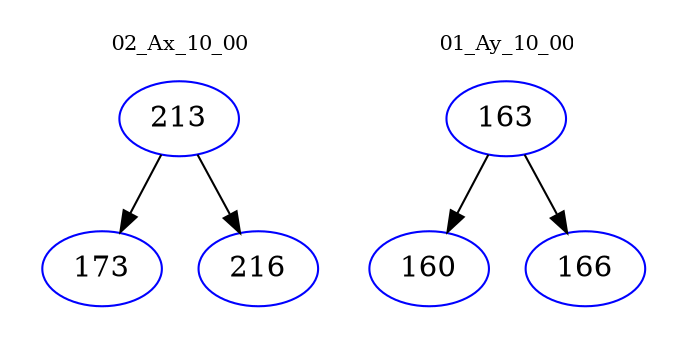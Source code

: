 digraph{
subgraph cluster_0 {
color = white
label = "02_Ax_10_00";
fontsize=10;
T0_213 [label="213", color="blue"]
T0_213 -> T0_173 [color="black"]
T0_173 [label="173", color="blue"]
T0_213 -> T0_216 [color="black"]
T0_216 [label="216", color="blue"]
}
subgraph cluster_1 {
color = white
label = "01_Ay_10_00";
fontsize=10;
T1_163 [label="163", color="blue"]
T1_163 -> T1_160 [color="black"]
T1_160 [label="160", color="blue"]
T1_163 -> T1_166 [color="black"]
T1_166 [label="166", color="blue"]
}
}
